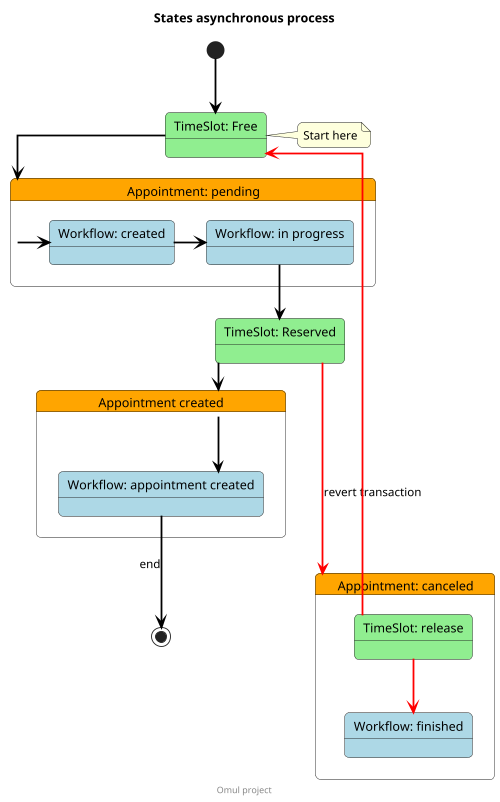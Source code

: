 @startuml
Title States asynchronous process
footer Omul project
skinparam {
    BackgroundColor white
    ArrowColor black
    ArrowThickness 2
    RoundCorner 10
    Linetype ortho
    DefaultTextAlignment center
}
scale 500 width

state "TimeSlot: Free" as tslot_free #lightgreen
state "TimeSlot: Reserved" as tslot_reserved #lightgreen

[*] --> tslot_free
tslot_free --> app_pending
note right of tslot_free : Start here

state "Appointment: pending" as app_pending #orange {

    app_pending -> wf_created
    state "Workflow: created" as wf_created #lightblue
    state "Workflow: in progress" as wf_progress #lightblue
    wf_created -> wf_progress
}

state "Appointment created" as app_created #orange {
    state "Workflow: appointment created" as wf_app_created #lightblue
}

wf_progress --> tslot_reserved
tslot_reserved --> app_created
app_created --> wf_app_created
wf_app_created -d-> [*] : end

tslot_reserved --[#red]--> app_canceled : revert transaction
state "Appointment: canceled" as app_canceled #orange {
    state "TimeSlot: Free" as tslot_free #lightgreen
    state "Workflow: finished" as wf_finished #lightblue
    state "TimeSlot: release" as tslot_released #lightgreen
    tslot_released -[#red]--> tslot_free
    tslot_released -[#red]-> wf_finished
}

@enduml